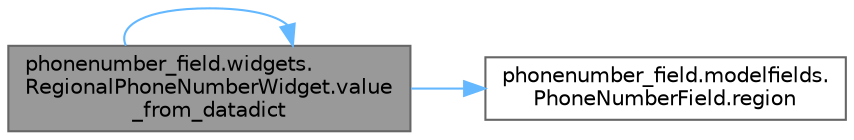 digraph "phonenumber_field.widgets.RegionalPhoneNumberWidget.value_from_datadict"
{
 // LATEX_PDF_SIZE
  bgcolor="transparent";
  edge [fontname=Helvetica,fontsize=10,labelfontname=Helvetica,labelfontsize=10];
  node [fontname=Helvetica,fontsize=10,shape=box,height=0.2,width=0.4];
  rankdir="LR";
  Node1 [id="Node000001",label="phonenumber_field.widgets.\lRegionalPhoneNumberWidget.value\l_from_datadict",height=0.2,width=0.4,color="gray40", fillcolor="grey60", style="filled", fontcolor="black",tooltip=" "];
  Node1 -> Node2 [id="edge1_Node000001_Node000002",color="steelblue1",style="solid",tooltip=" "];
  Node2 [id="Node000002",label="phonenumber_field.modelfields.\lPhoneNumberField.region",height=0.2,width=0.4,color="grey40", fillcolor="white", style="filled",URL="$classphonenumber__field_1_1modelfields_1_1_phone_number_field.html#a50a735cfb3c0cf4ea6a2fe24a10eed89",tooltip=" "];
  Node1 -> Node1 [id="edge2_Node000001_Node000001",color="steelblue1",style="solid",tooltip=" "];
}

